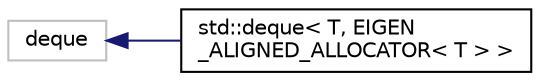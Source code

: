 digraph "Graphical Class Hierarchy"
{
  edge [fontname="Helvetica",fontsize="10",labelfontname="Helvetica",labelfontsize="10"];
  node [fontname="Helvetica",fontsize="10",shape=record];
  rankdir="LR";
  Node1 [label="deque",height=0.2,width=0.4,color="grey75", fillcolor="white", style="filled"];
  Node1 -> Node2 [dir="back",color="midnightblue",fontsize="10",style="solid",fontname="Helvetica"];
  Node2 [label="std::deque\< T, EIGEN\l_ALIGNED_ALLOCATOR\< T \> \>",height=0.2,width=0.4,color="black", fillcolor="white", style="filled",URL="$classstd_1_1deque_3_01_t_00_01_e_i_g_e_n___a_l_i_g_n_e_d___a_l_l_o_c_a_t_o_r_3_01_t_01_4_01_4.html"];
}
